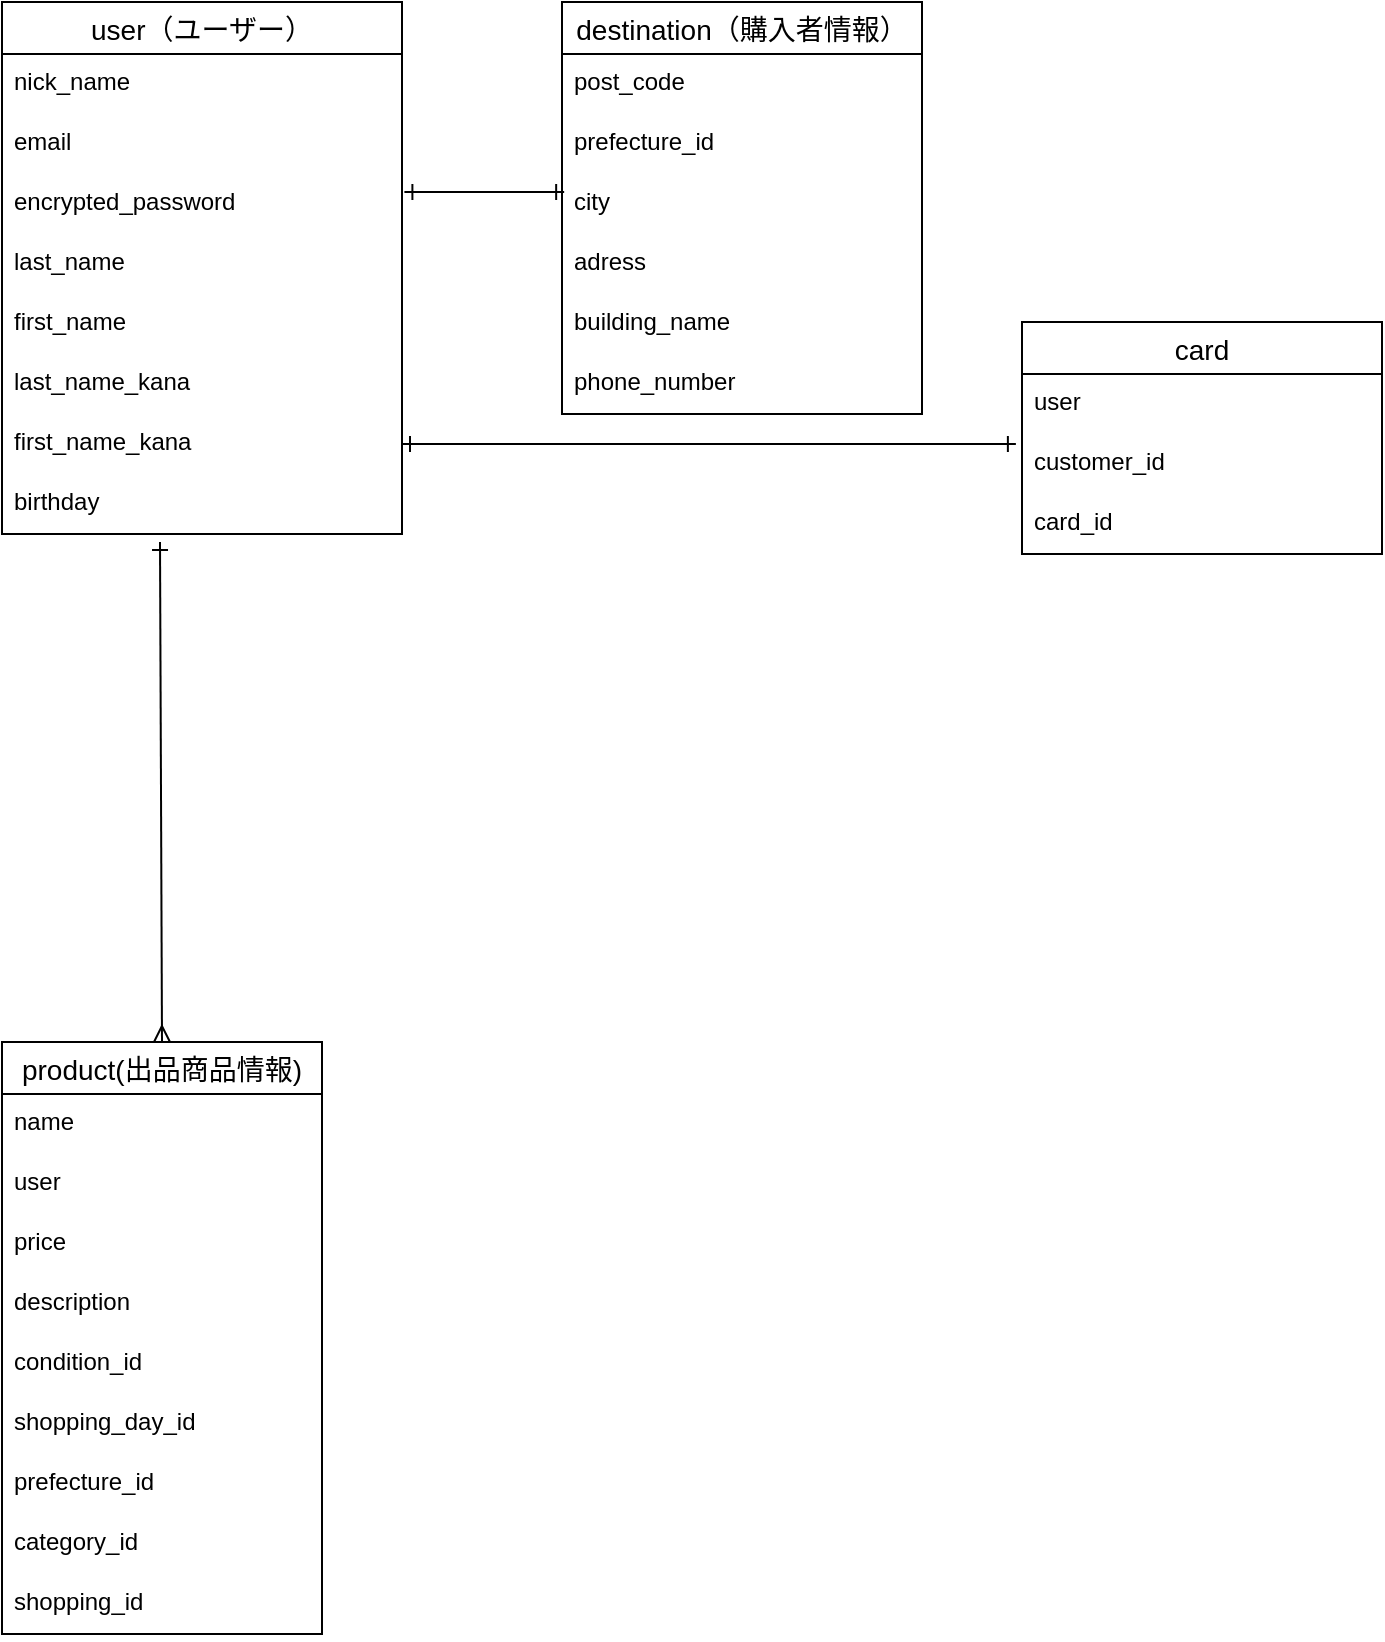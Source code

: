<mxfile>
    <diagram id="WjEGY4Uf_WvZObdWZ78B" name="ページ1">
        <mxGraphModel dx="724" dy="702" grid="1" gridSize="10" guides="1" tooltips="1" connect="1" arrows="0" fold="1" page="1" pageScale="1" pageWidth="827" pageHeight="1169" math="0" shadow="0">
            <root>
                <mxCell id="0"/>
                <mxCell id="1" parent="0"/>
                <mxCell id="SjZ74C4SEbxJNOvCpavW-13" value="user（ユーザー）" style="swimlane;fontStyle=0;childLayout=stackLayout;horizontal=1;startSize=26;horizontalStack=0;resizeParent=1;resizeParentMax=0;resizeLast=0;collapsible=1;marginBottom=0;align=center;fontSize=14;rounded=0;" parent="1" vertex="1">
                    <mxGeometry x="40" y="40" width="200" height="266" as="geometry"/>
                </mxCell>
                <mxCell id="SjZ74C4SEbxJNOvCpavW-14" value="nick_name " style="text;strokeColor=none;fillColor=none;spacingLeft=4;spacingRight=4;overflow=hidden;rotatable=0;points=[[0,0.5],[1,0.5]];portConstraint=eastwest;fontSize=12;rounded=0;" parent="SjZ74C4SEbxJNOvCpavW-13" vertex="1">
                    <mxGeometry y="26" width="200" height="30" as="geometry"/>
                </mxCell>
                <mxCell id="SjZ74C4SEbxJNOvCpavW-15" value="email" style="text;strokeColor=none;fillColor=none;spacingLeft=4;spacingRight=4;overflow=hidden;rotatable=0;points=[[0,0.5],[1,0.5]];portConstraint=eastwest;fontSize=12;rounded=0;" parent="SjZ74C4SEbxJNOvCpavW-13" vertex="1">
                    <mxGeometry y="56" width="200" height="30" as="geometry"/>
                </mxCell>
                <mxCell id="SjZ74C4SEbxJNOvCpavW-16" value="encrypted_password" style="text;strokeColor=none;fillColor=none;spacingLeft=4;spacingRight=4;overflow=hidden;rotatable=0;points=[[0,0.5],[1,0.5]];portConstraint=eastwest;fontSize=12;rounded=0;" parent="SjZ74C4SEbxJNOvCpavW-13" vertex="1">
                    <mxGeometry y="86" width="200" height="30" as="geometry"/>
                </mxCell>
                <mxCell id="2" value="last_name" style="text;strokeColor=none;fillColor=none;spacingLeft=4;spacingRight=4;overflow=hidden;rotatable=0;points=[[0,0.5],[1,0.5]];portConstraint=eastwest;fontSize=12;" vertex="1" parent="SjZ74C4SEbxJNOvCpavW-13">
                    <mxGeometry y="116" width="200" height="30" as="geometry"/>
                </mxCell>
                <mxCell id="3" value="first_name" style="text;strokeColor=none;fillColor=none;spacingLeft=4;spacingRight=4;overflow=hidden;rotatable=0;points=[[0,0.5],[1,0.5]];portConstraint=eastwest;fontSize=12;" vertex="1" parent="SjZ74C4SEbxJNOvCpavW-13">
                    <mxGeometry y="146" width="200" height="30" as="geometry"/>
                </mxCell>
                <mxCell id="4" value="last_name_kana" style="text;strokeColor=none;fillColor=none;spacingLeft=4;spacingRight=4;overflow=hidden;rotatable=0;points=[[0,0.5],[1,0.5]];portConstraint=eastwest;fontSize=12;" vertex="1" parent="SjZ74C4SEbxJNOvCpavW-13">
                    <mxGeometry y="176" width="200" height="30" as="geometry"/>
                </mxCell>
                <mxCell id="5" value="first_name_kana" style="text;strokeColor=none;fillColor=none;spacingLeft=4;spacingRight=4;overflow=hidden;rotatable=0;points=[[0,0.5],[1,0.5]];portConstraint=eastwest;fontSize=12;" vertex="1" parent="SjZ74C4SEbxJNOvCpavW-13">
                    <mxGeometry y="206" width="200" height="30" as="geometry"/>
                </mxCell>
                <mxCell id="SjZ74C4SEbxJNOvCpavW-21" value="birthday" style="text;strokeColor=none;fillColor=none;spacingLeft=4;spacingRight=4;overflow=hidden;rotatable=0;points=[[0,0.5],[1,0.5]];portConstraint=eastwest;fontSize=12;rounded=0;" parent="SjZ74C4SEbxJNOvCpavW-13" vertex="1">
                    <mxGeometry y="236" width="200" height="30" as="geometry"/>
                </mxCell>
                <mxCell id="SjZ74C4SEbxJNOvCpavW-88" style="edgeStyle=none;html=1;exitX=0.5;exitY=0;exitDx=0;exitDy=0;entryX=0.395;entryY=1.133;entryDx=0;entryDy=0;entryPerimeter=0;startArrow=ERmany;startFill=0;endArrow=ERone;endFill=0;" parent="1" source="SjZ74C4SEbxJNOvCpavW-28" target="SjZ74C4SEbxJNOvCpavW-21" edge="1">
                    <mxGeometry relative="1" as="geometry"/>
                </mxCell>
                <mxCell id="SjZ74C4SEbxJNOvCpavW-28" value="product(出品商品情報)" style="swimlane;fontStyle=0;childLayout=stackLayout;horizontal=1;startSize=26;horizontalStack=0;resizeParent=1;resizeParentMax=0;resizeLast=0;collapsible=1;marginBottom=0;align=center;fontSize=14;rounded=0;strokeColor=default;direction=east;perimeterSpacing=0;" parent="1" vertex="1">
                    <mxGeometry x="40" y="560" width="160" height="296" as="geometry"/>
                </mxCell>
                <mxCell id="SjZ74C4SEbxJNOvCpavW-29" value="name" style="text;strokeColor=none;fillColor=none;spacingLeft=4;spacingRight=4;overflow=hidden;rotatable=0;points=[[0,0.5],[1,0.5]];portConstraint=eastwest;fontSize=12;rounded=0;" parent="SjZ74C4SEbxJNOvCpavW-28" vertex="1">
                    <mxGeometry y="26" width="160" height="30" as="geometry"/>
                </mxCell>
                <mxCell id="SjZ74C4SEbxJNOvCpavW-42" value="user" style="text;strokeColor=none;fillColor=none;spacingLeft=4;spacingRight=4;overflow=hidden;rotatable=0;points=[[0,0.5],[1,0.5]];portConstraint=eastwest;fontSize=12;rounded=0;" parent="SjZ74C4SEbxJNOvCpavW-28" vertex="1">
                    <mxGeometry y="56" width="160" height="30" as="geometry"/>
                </mxCell>
                <mxCell id="SjZ74C4SEbxJNOvCpavW-30" value="price" style="text;strokeColor=none;fillColor=none;spacingLeft=4;spacingRight=4;overflow=hidden;rotatable=0;points=[[0,0.5],[1,0.5]];portConstraint=eastwest;fontSize=12;rounded=0;" parent="SjZ74C4SEbxJNOvCpavW-28" vertex="1">
                    <mxGeometry y="86" width="160" height="30" as="geometry"/>
                </mxCell>
                <mxCell id="SjZ74C4SEbxJNOvCpavW-72" value="description&#10;" style="text;strokeColor=none;fillColor=none;spacingLeft=4;spacingRight=4;overflow=hidden;rotatable=0;points=[[0,0.5],[1,0.5]];portConstraint=eastwest;fontSize=12;" parent="SjZ74C4SEbxJNOvCpavW-28" vertex="1">
                    <mxGeometry y="116" width="160" height="30" as="geometry"/>
                </mxCell>
                <mxCell id="8" value="condition_id" style="text;strokeColor=none;fillColor=none;spacingLeft=4;spacingRight=4;overflow=hidden;rotatable=0;points=[[0,0.5],[1,0.5]];portConstraint=eastwest;fontSize=12;" vertex="1" parent="SjZ74C4SEbxJNOvCpavW-28">
                    <mxGeometry y="146" width="160" height="30" as="geometry"/>
                </mxCell>
                <mxCell id="SjZ74C4SEbxJNOvCpavW-38" value="shopping_day_id" style="text;strokeColor=none;fillColor=none;spacingLeft=4;spacingRight=4;overflow=hidden;rotatable=0;points=[[0,0.5],[1,0.5]];portConstraint=eastwest;fontSize=12;rounded=0;" parent="SjZ74C4SEbxJNOvCpavW-28" vertex="1">
                    <mxGeometry y="176" width="160" height="30" as="geometry"/>
                </mxCell>
                <mxCell id="SjZ74C4SEbxJNOvCpavW-39" value="prefecture_id" style="text;strokeColor=none;fillColor=none;spacingLeft=4;spacingRight=4;overflow=hidden;rotatable=0;points=[[0,0.5],[1,0.5]];portConstraint=eastwest;fontSize=12;rounded=0;" parent="SjZ74C4SEbxJNOvCpavW-28" vertex="1">
                    <mxGeometry y="206" width="160" height="30" as="geometry"/>
                </mxCell>
                <mxCell id="SjZ74C4SEbxJNOvCpavW-40" value="category_id" style="text;strokeColor=none;fillColor=none;spacingLeft=4;spacingRight=4;overflow=hidden;rotatable=0;points=[[0,0.5],[1,0.5]];portConstraint=eastwest;fontSize=12;rounded=0;" parent="SjZ74C4SEbxJNOvCpavW-28" vertex="1">
                    <mxGeometry y="236" width="160" height="30" as="geometry"/>
                </mxCell>
                <mxCell id="SjZ74C4SEbxJNOvCpavW-41" value="shopping_id" style="text;strokeColor=none;fillColor=none;spacingLeft=4;spacingRight=4;overflow=hidden;rotatable=0;points=[[0,0.5],[1,0.5]];portConstraint=eastwest;fontSize=12;rounded=0;" parent="SjZ74C4SEbxJNOvCpavW-28" vertex="1">
                    <mxGeometry y="266" width="160" height="30" as="geometry"/>
                </mxCell>
                <mxCell id="SjZ74C4SEbxJNOvCpavW-43" value="destination（購入者情報）" style="swimlane;fontStyle=0;childLayout=stackLayout;horizontal=1;startSize=26;horizontalStack=0;resizeParent=1;resizeParentMax=0;resizeLast=0;collapsible=1;marginBottom=0;align=center;fontSize=14;rounded=0;" parent="1" vertex="1">
                    <mxGeometry x="320" y="40" width="180" height="206" as="geometry"/>
                </mxCell>
                <mxCell id="SjZ74C4SEbxJNOvCpavW-47" value="post_code" style="text;strokeColor=none;fillColor=none;spacingLeft=4;spacingRight=4;overflow=hidden;rotatable=0;points=[[0,0.5],[1,0.5]];portConstraint=eastwest;fontSize=12;rounded=0;" parent="SjZ74C4SEbxJNOvCpavW-43" vertex="1">
                    <mxGeometry y="26" width="180" height="30" as="geometry"/>
                </mxCell>
                <mxCell id="SjZ74C4SEbxJNOvCpavW-48" value="prefecture_id" style="text;strokeColor=none;fillColor=none;spacingLeft=4;spacingRight=4;overflow=hidden;rotatable=0;points=[[0,0.5],[1,0.5]];portConstraint=eastwest;fontSize=12;rounded=0;" parent="SjZ74C4SEbxJNOvCpavW-43" vertex="1">
                    <mxGeometry y="56" width="180" height="30" as="geometry"/>
                </mxCell>
                <mxCell id="SjZ74C4SEbxJNOvCpavW-49" value="city" style="text;strokeColor=none;fillColor=none;spacingLeft=4;spacingRight=4;overflow=hidden;rotatable=0;points=[[0,0.5],[1,0.5]];portConstraint=eastwest;fontSize=12;rounded=0;" parent="SjZ74C4SEbxJNOvCpavW-43" vertex="1">
                    <mxGeometry y="86" width="180" height="30" as="geometry"/>
                </mxCell>
                <mxCell id="SjZ74C4SEbxJNOvCpavW-50" value="adress" style="text;strokeColor=none;fillColor=none;spacingLeft=4;spacingRight=4;overflow=hidden;rotatable=0;points=[[0,0.5],[1,0.5]];portConstraint=eastwest;fontSize=12;rounded=0;" parent="SjZ74C4SEbxJNOvCpavW-43" vertex="1">
                    <mxGeometry y="116" width="180" height="30" as="geometry"/>
                </mxCell>
                <mxCell id="SjZ74C4SEbxJNOvCpavW-51" value="building_name" style="text;strokeColor=none;fillColor=none;spacingLeft=4;spacingRight=4;overflow=hidden;rotatable=0;points=[[0,0.5],[1,0.5]];portConstraint=eastwest;fontSize=12;rounded=0;" parent="SjZ74C4SEbxJNOvCpavW-43" vertex="1">
                    <mxGeometry y="146" width="180" height="30" as="geometry"/>
                </mxCell>
                <mxCell id="SjZ74C4SEbxJNOvCpavW-52" value="phone_number" style="text;strokeColor=none;fillColor=none;spacingLeft=4;spacingRight=4;overflow=hidden;rotatable=0;points=[[0,0.5],[1,0.5]];portConstraint=eastwest;fontSize=12;rounded=0;" parent="SjZ74C4SEbxJNOvCpavW-43" vertex="1">
                    <mxGeometry y="176" width="180" height="30" as="geometry"/>
                </mxCell>
                <mxCell id="SjZ74C4SEbxJNOvCpavW-66" style="edgeStyle=none;html=1;exitX=1.006;exitY=0.3;exitDx=0;exitDy=0;entryX=0.006;entryY=0.3;entryDx=0;entryDy=0;entryPerimeter=0;startArrow=ERone;startFill=0;endArrow=ERone;endFill=0;exitPerimeter=0;" parent="1" source="SjZ74C4SEbxJNOvCpavW-16" target="SjZ74C4SEbxJNOvCpavW-49" edge="1">
                    <mxGeometry relative="1" as="geometry">
                        <mxPoint x="317.84" y="75" as="targetPoint"/>
                    </mxGeometry>
                </mxCell>
                <mxCell id="SjZ74C4SEbxJNOvCpavW-89" value="card" style="swimlane;fontStyle=0;childLayout=stackLayout;horizontal=1;startSize=26;horizontalStack=0;resizeParent=1;resizeParentMax=0;resizeLast=0;collapsible=1;marginBottom=0;align=center;fontSize=14;strokeColor=default;" parent="1" vertex="1">
                    <mxGeometry x="550" y="200" width="180" height="116" as="geometry"/>
                </mxCell>
                <mxCell id="SjZ74C4SEbxJNOvCpavW-90" value="user" style="text;strokeColor=none;fillColor=none;spacingLeft=4;spacingRight=4;overflow=hidden;rotatable=0;points=[[0,0.5],[1,0.5]];portConstraint=eastwest;fontSize=12;" parent="SjZ74C4SEbxJNOvCpavW-89" vertex="1">
                    <mxGeometry y="26" width="180" height="30" as="geometry"/>
                </mxCell>
                <mxCell id="SjZ74C4SEbxJNOvCpavW-91" value="customer_id" style="text;strokeColor=none;fillColor=none;spacingLeft=4;spacingRight=4;overflow=hidden;rotatable=0;points=[[0,0.5],[1,0.5]];portConstraint=eastwest;fontSize=12;" parent="SjZ74C4SEbxJNOvCpavW-89" vertex="1">
                    <mxGeometry y="56" width="180" height="30" as="geometry"/>
                </mxCell>
                <mxCell id="SjZ74C4SEbxJNOvCpavW-92" value="card_id" style="text;strokeColor=none;fillColor=none;spacingLeft=4;spacingRight=4;overflow=hidden;rotatable=0;points=[[0,0.5],[1,0.5]];portConstraint=eastwest;fontSize=12;" parent="SjZ74C4SEbxJNOvCpavW-89" vertex="1">
                    <mxGeometry y="86" width="180" height="30" as="geometry"/>
                </mxCell>
                <mxCell id="9" style="edgeStyle=none;html=1;exitX=1;exitY=0.5;exitDx=0;exitDy=0;entryX=-0.017;entryY=0.167;entryDx=0;entryDy=0;entryPerimeter=0;startArrow=ERone;startFill=0;endArrow=ERone;endFill=0;" edge="1" parent="1" source="5" target="SjZ74C4SEbxJNOvCpavW-91">
                    <mxGeometry relative="1" as="geometry"/>
                </mxCell>
            </root>
        </mxGraphModel>
    </diagram>
</mxfile>